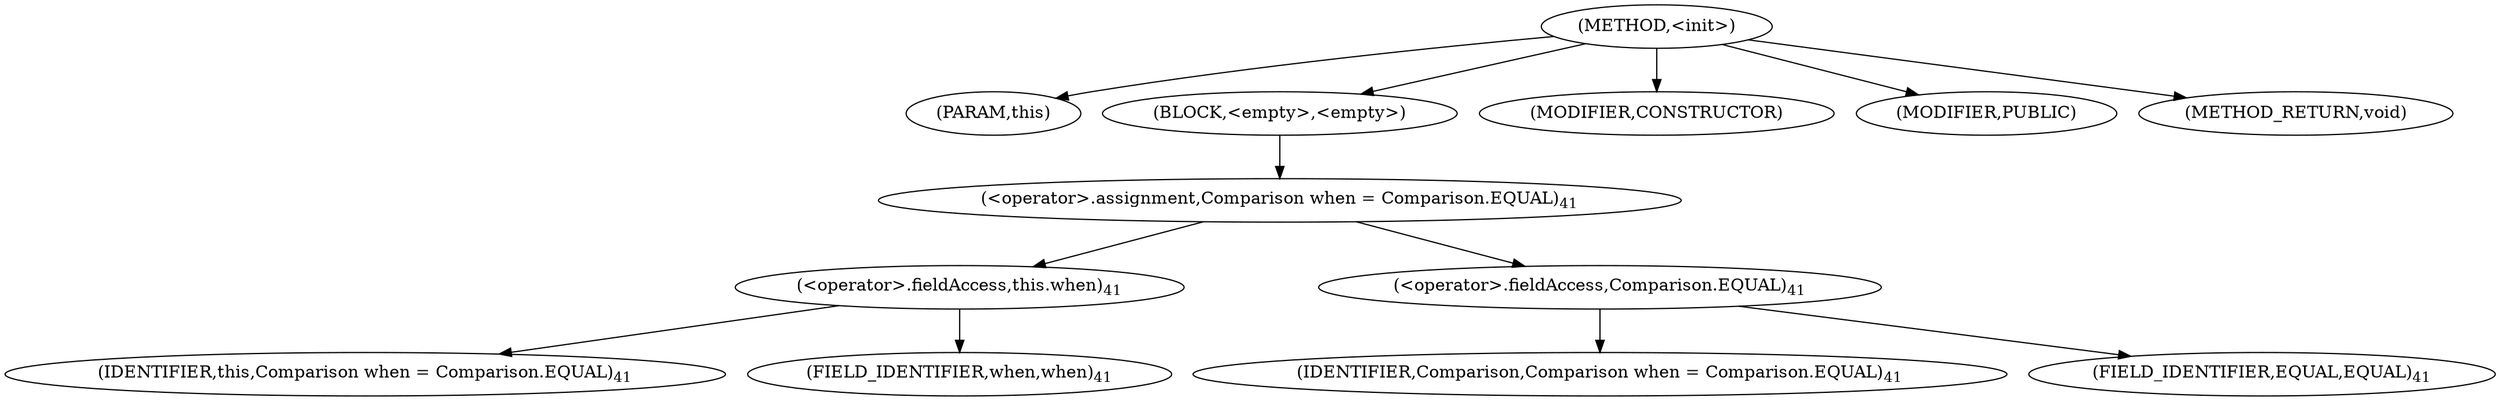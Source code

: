 digraph "&lt;init&gt;" {  
"250" [label = <(METHOD,&lt;init&gt;)> ]
"251" [label = <(PARAM,this)> ]
"252" [label = <(BLOCK,&lt;empty&gt;,&lt;empty&gt;)> ]
"253" [label = <(&lt;operator&gt;.assignment,Comparison when = Comparison.EQUAL)<SUB>41</SUB>> ]
"254" [label = <(&lt;operator&gt;.fieldAccess,this.when)<SUB>41</SUB>> ]
"255" [label = <(IDENTIFIER,this,Comparison when = Comparison.EQUAL)<SUB>41</SUB>> ]
"256" [label = <(FIELD_IDENTIFIER,when,when)<SUB>41</SUB>> ]
"257" [label = <(&lt;operator&gt;.fieldAccess,Comparison.EQUAL)<SUB>41</SUB>> ]
"258" [label = <(IDENTIFIER,Comparison,Comparison when = Comparison.EQUAL)<SUB>41</SUB>> ]
"259" [label = <(FIELD_IDENTIFIER,EQUAL,EQUAL)<SUB>41</SUB>> ]
"260" [label = <(MODIFIER,CONSTRUCTOR)> ]
"261" [label = <(MODIFIER,PUBLIC)> ]
"262" [label = <(METHOD_RETURN,void)> ]
  "250" -> "251" 
  "250" -> "252" 
  "250" -> "260" 
  "250" -> "261" 
  "250" -> "262" 
  "252" -> "253" 
  "253" -> "254" 
  "253" -> "257" 
  "254" -> "255" 
  "254" -> "256" 
  "257" -> "258" 
  "257" -> "259" 
}
